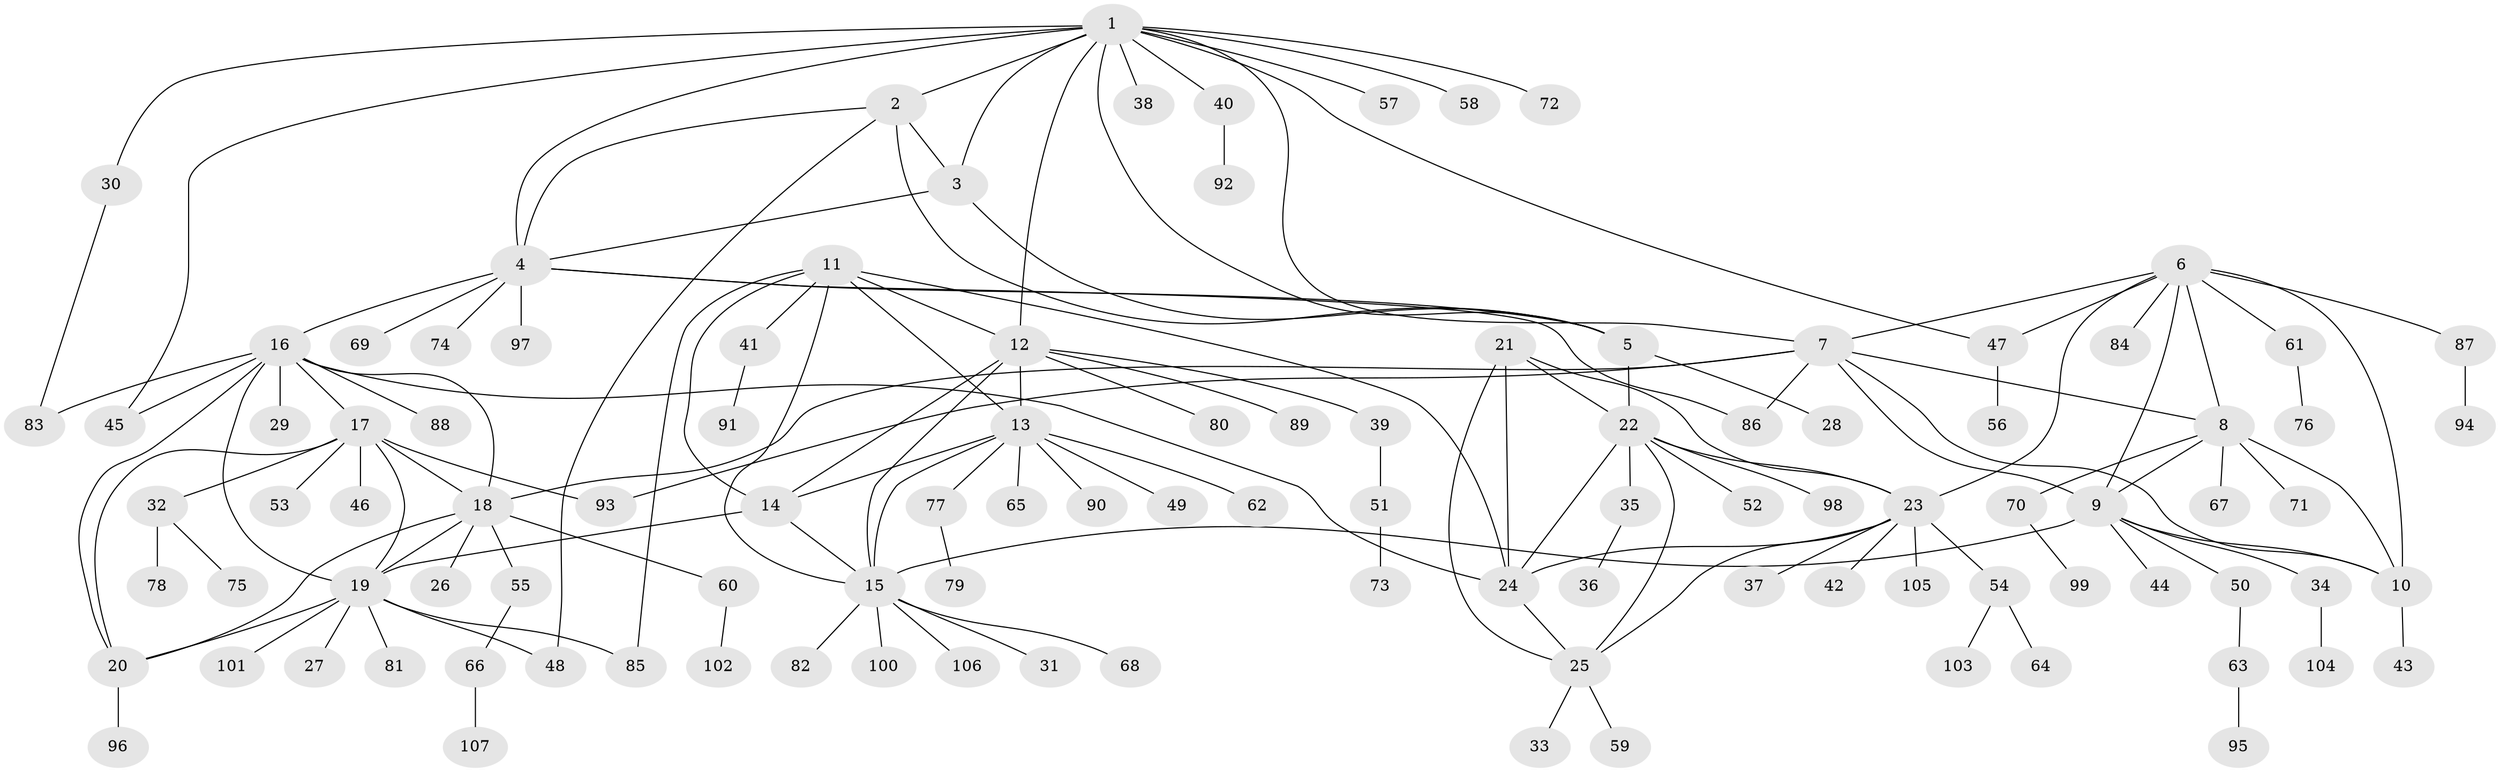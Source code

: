 // coarse degree distribution, {13: 0.012345679012345678, 4: 0.04938271604938271, 8: 0.04938271604938271, 9: 0.04938271604938271, 6: 0.024691358024691357, 7: 0.024691358024691357, 11: 0.024691358024691357, 3: 0.012345679012345678, 5: 0.012345679012345678, 1: 0.6049382716049383, 2: 0.13580246913580246}
// Generated by graph-tools (version 1.1) at 2025/24/03/03/25 07:24:16]
// undirected, 107 vertices, 149 edges
graph export_dot {
graph [start="1"]
  node [color=gray90,style=filled];
  1;
  2;
  3;
  4;
  5;
  6;
  7;
  8;
  9;
  10;
  11;
  12;
  13;
  14;
  15;
  16;
  17;
  18;
  19;
  20;
  21;
  22;
  23;
  24;
  25;
  26;
  27;
  28;
  29;
  30;
  31;
  32;
  33;
  34;
  35;
  36;
  37;
  38;
  39;
  40;
  41;
  42;
  43;
  44;
  45;
  46;
  47;
  48;
  49;
  50;
  51;
  52;
  53;
  54;
  55;
  56;
  57;
  58;
  59;
  60;
  61;
  62;
  63;
  64;
  65;
  66;
  67;
  68;
  69;
  70;
  71;
  72;
  73;
  74;
  75;
  76;
  77;
  78;
  79;
  80;
  81;
  82;
  83;
  84;
  85;
  86;
  87;
  88;
  89;
  90;
  91;
  92;
  93;
  94;
  95;
  96;
  97;
  98;
  99;
  100;
  101;
  102;
  103;
  104;
  105;
  106;
  107;
  1 -- 2;
  1 -- 3;
  1 -- 4;
  1 -- 5;
  1 -- 7;
  1 -- 12;
  1 -- 30;
  1 -- 38;
  1 -- 40;
  1 -- 45;
  1 -- 47;
  1 -- 57;
  1 -- 58;
  1 -- 72;
  2 -- 3;
  2 -- 4;
  2 -- 5;
  2 -- 48;
  3 -- 4;
  3 -- 5;
  4 -- 5;
  4 -- 16;
  4 -- 69;
  4 -- 74;
  4 -- 86;
  4 -- 97;
  5 -- 22;
  5 -- 28;
  6 -- 7;
  6 -- 8;
  6 -- 9;
  6 -- 10;
  6 -- 23;
  6 -- 47;
  6 -- 61;
  6 -- 84;
  6 -- 87;
  7 -- 8;
  7 -- 9;
  7 -- 10;
  7 -- 18;
  7 -- 86;
  7 -- 93;
  8 -- 9;
  8 -- 10;
  8 -- 67;
  8 -- 70;
  8 -- 71;
  9 -- 10;
  9 -- 15;
  9 -- 34;
  9 -- 44;
  9 -- 50;
  10 -- 43;
  11 -- 12;
  11 -- 13;
  11 -- 14;
  11 -- 15;
  11 -- 24;
  11 -- 41;
  11 -- 85;
  12 -- 13;
  12 -- 14;
  12 -- 15;
  12 -- 39;
  12 -- 80;
  12 -- 89;
  13 -- 14;
  13 -- 15;
  13 -- 49;
  13 -- 62;
  13 -- 65;
  13 -- 77;
  13 -- 90;
  14 -- 15;
  14 -- 19;
  15 -- 31;
  15 -- 68;
  15 -- 82;
  15 -- 100;
  15 -- 106;
  16 -- 17;
  16 -- 18;
  16 -- 19;
  16 -- 20;
  16 -- 24;
  16 -- 29;
  16 -- 45;
  16 -- 83;
  16 -- 88;
  17 -- 18;
  17 -- 19;
  17 -- 20;
  17 -- 32;
  17 -- 46;
  17 -- 53;
  17 -- 93;
  18 -- 19;
  18 -- 20;
  18 -- 26;
  18 -- 55;
  18 -- 60;
  19 -- 20;
  19 -- 27;
  19 -- 48;
  19 -- 81;
  19 -- 85;
  19 -- 101;
  20 -- 96;
  21 -- 22;
  21 -- 23;
  21 -- 24;
  21 -- 25;
  22 -- 23;
  22 -- 24;
  22 -- 25;
  22 -- 35;
  22 -- 52;
  22 -- 98;
  23 -- 24;
  23 -- 25;
  23 -- 37;
  23 -- 42;
  23 -- 54;
  23 -- 105;
  24 -- 25;
  25 -- 33;
  25 -- 59;
  30 -- 83;
  32 -- 75;
  32 -- 78;
  34 -- 104;
  35 -- 36;
  39 -- 51;
  40 -- 92;
  41 -- 91;
  47 -- 56;
  50 -- 63;
  51 -- 73;
  54 -- 64;
  54 -- 103;
  55 -- 66;
  60 -- 102;
  61 -- 76;
  63 -- 95;
  66 -- 107;
  70 -- 99;
  77 -- 79;
  87 -- 94;
}
